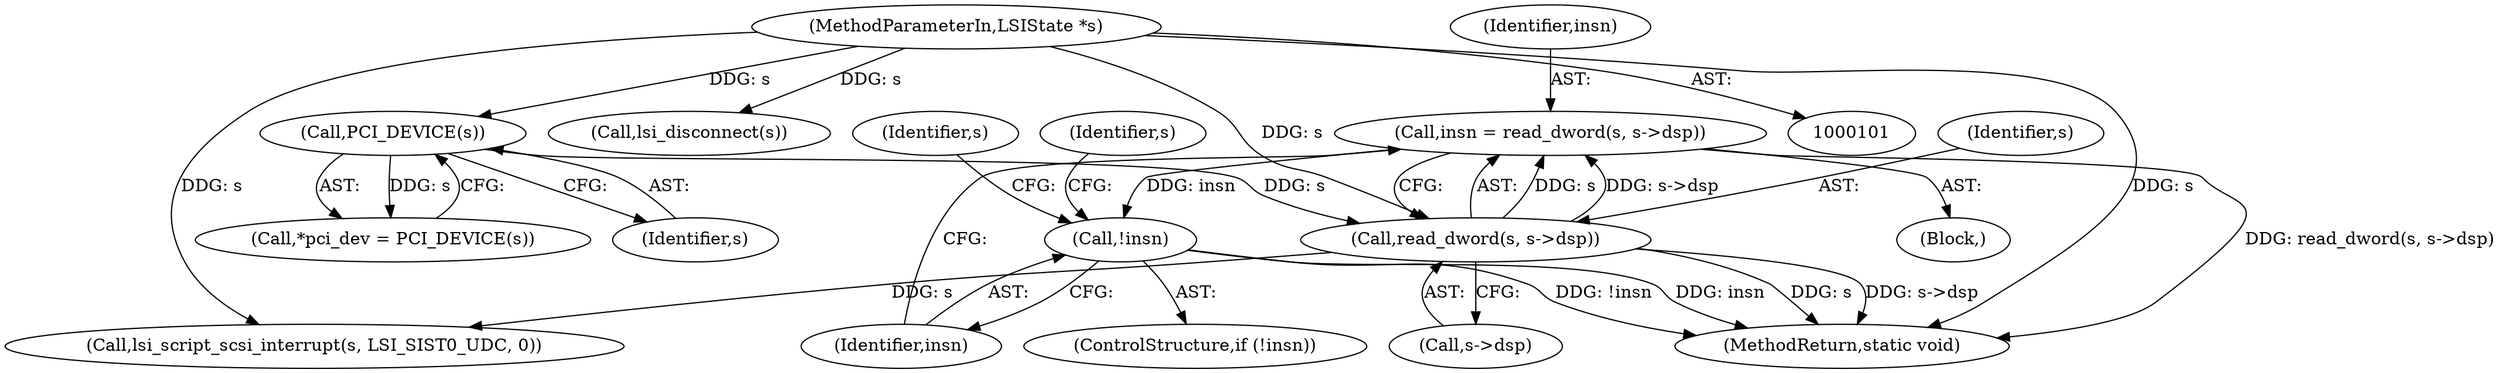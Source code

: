 digraph "0_qemu_de594e47659029316bbf9391efb79da0a1a08e08@API" {
"1000131" [label="(Call,insn = read_dword(s, s->dsp))"];
"1000133" [label="(Call,read_dword(s, s->dsp))"];
"1000107" [label="(Call,PCI_DEVICE(s))"];
"1000102" [label="(MethodParameterIn,LSIState *s)"];
"1000139" [label="(Call,!insn)"];
"1000164" [label="(Identifier,s)"];
"1000131" [label="(Call,insn = read_dword(s, s->dsp))"];
"1000180" [label="(MethodReturn,static void)"];
"1000153" [label="(Call,lsi_script_scsi_interrupt(s, LSI_SIST0_UDC, 0))"];
"1000102" [label="(MethodParameterIn,LSIState *s)"];
"1000146" [label="(Identifier,s)"];
"1000140" [label="(Identifier,insn)"];
"1000107" [label="(Call,PCI_DEVICE(s))"];
"1000105" [label="(Call,*pci_dev = PCI_DEVICE(s))"];
"1000108" [label="(Identifier,s)"];
"1000132" [label="(Identifier,insn)"];
"1000103" [label="(Block,)"];
"1000139" [label="(Call,!insn)"];
"1000157" [label="(Call,lsi_disconnect(s))"];
"1000133" [label="(Call,read_dword(s, s->dsp))"];
"1000134" [label="(Identifier,s)"];
"1000138" [label="(ControlStructure,if (!insn))"];
"1000135" [label="(Call,s->dsp)"];
"1000131" -> "1000103"  [label="AST: "];
"1000131" -> "1000133"  [label="CFG: "];
"1000132" -> "1000131"  [label="AST: "];
"1000133" -> "1000131"  [label="AST: "];
"1000140" -> "1000131"  [label="CFG: "];
"1000131" -> "1000180"  [label="DDG: read_dword(s, s->dsp)"];
"1000133" -> "1000131"  [label="DDG: s"];
"1000133" -> "1000131"  [label="DDG: s->dsp"];
"1000131" -> "1000139"  [label="DDG: insn"];
"1000133" -> "1000135"  [label="CFG: "];
"1000134" -> "1000133"  [label="AST: "];
"1000135" -> "1000133"  [label="AST: "];
"1000133" -> "1000180"  [label="DDG: s->dsp"];
"1000133" -> "1000180"  [label="DDG: s"];
"1000107" -> "1000133"  [label="DDG: s"];
"1000102" -> "1000133"  [label="DDG: s"];
"1000133" -> "1000153"  [label="DDG: s"];
"1000107" -> "1000105"  [label="AST: "];
"1000107" -> "1000108"  [label="CFG: "];
"1000108" -> "1000107"  [label="AST: "];
"1000105" -> "1000107"  [label="CFG: "];
"1000107" -> "1000105"  [label="DDG: s"];
"1000102" -> "1000107"  [label="DDG: s"];
"1000102" -> "1000101"  [label="AST: "];
"1000102" -> "1000180"  [label="DDG: s"];
"1000102" -> "1000153"  [label="DDG: s"];
"1000102" -> "1000157"  [label="DDG: s"];
"1000139" -> "1000138"  [label="AST: "];
"1000139" -> "1000140"  [label="CFG: "];
"1000140" -> "1000139"  [label="AST: "];
"1000146" -> "1000139"  [label="CFG: "];
"1000164" -> "1000139"  [label="CFG: "];
"1000139" -> "1000180"  [label="DDG: !insn"];
"1000139" -> "1000180"  [label="DDG: insn"];
}
